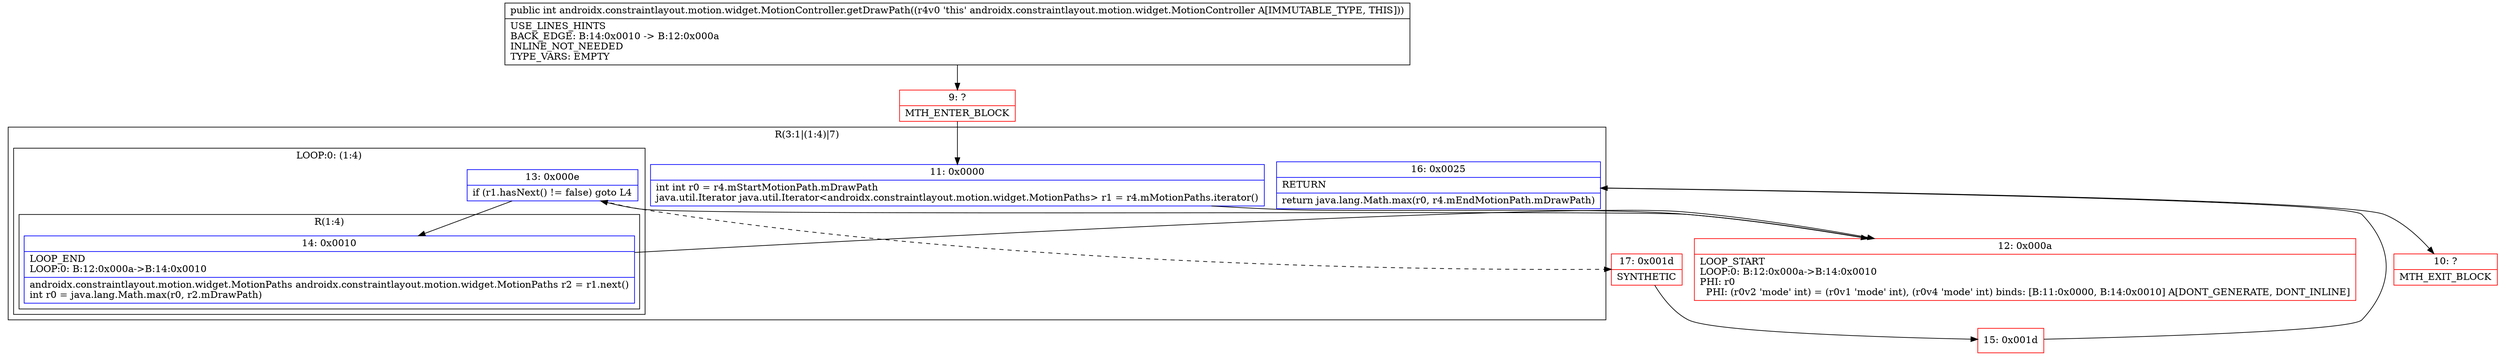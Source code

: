 digraph "CFG forandroidx.constraintlayout.motion.widget.MotionController.getDrawPath()I" {
subgraph cluster_Region_1438736156 {
label = "R(3:1|(1:4)|7)";
node [shape=record,color=blue];
Node_11 [shape=record,label="{11\:\ 0x0000|int int r0 = r4.mStartMotionPath.mDrawPath\ljava.util.Iterator java.util.Iterator\<androidx.constraintlayout.motion.widget.MotionPaths\> r1 = r4.mMotionPaths.iterator()\l}"];
subgraph cluster_LoopRegion_1490855506 {
label = "LOOP:0: (1:4)";
node [shape=record,color=blue];
Node_13 [shape=record,label="{13\:\ 0x000e|if (r1.hasNext() != false) goto L4\l}"];
subgraph cluster_Region_374660737 {
label = "R(1:4)";
node [shape=record,color=blue];
Node_14 [shape=record,label="{14\:\ 0x0010|LOOP_END\lLOOP:0: B:12:0x000a\-\>B:14:0x0010\l|androidx.constraintlayout.motion.widget.MotionPaths androidx.constraintlayout.motion.widget.MotionPaths r2 = r1.next()\lint r0 = java.lang.Math.max(r0, r2.mDrawPath)\l}"];
}
}
Node_16 [shape=record,label="{16\:\ 0x0025|RETURN\l|return java.lang.Math.max(r0, r4.mEndMotionPath.mDrawPath)\l}"];
}
Node_9 [shape=record,color=red,label="{9\:\ ?|MTH_ENTER_BLOCK\l}"];
Node_12 [shape=record,color=red,label="{12\:\ 0x000a|LOOP_START\lLOOP:0: B:12:0x000a\-\>B:14:0x0010\lPHI: r0 \l  PHI: (r0v2 'mode' int) = (r0v1 'mode' int), (r0v4 'mode' int) binds: [B:11:0x0000, B:14:0x0010] A[DONT_GENERATE, DONT_INLINE]\l}"];
Node_17 [shape=record,color=red,label="{17\:\ 0x001d|SYNTHETIC\l}"];
Node_15 [shape=record,color=red,label="{15\:\ 0x001d}"];
Node_10 [shape=record,color=red,label="{10\:\ ?|MTH_EXIT_BLOCK\l}"];
MethodNode[shape=record,label="{public int androidx.constraintlayout.motion.widget.MotionController.getDrawPath((r4v0 'this' androidx.constraintlayout.motion.widget.MotionController A[IMMUTABLE_TYPE, THIS]))  | USE_LINES_HINTS\lBACK_EDGE: B:14:0x0010 \-\> B:12:0x000a\lINLINE_NOT_NEEDED\lTYPE_VARS: EMPTY\l}"];
MethodNode -> Node_9;Node_11 -> Node_12;
Node_13 -> Node_14;
Node_13 -> Node_17[style=dashed];
Node_14 -> Node_12;
Node_16 -> Node_10;
Node_9 -> Node_11;
Node_12 -> Node_13;
Node_17 -> Node_15;
Node_15 -> Node_16;
}

